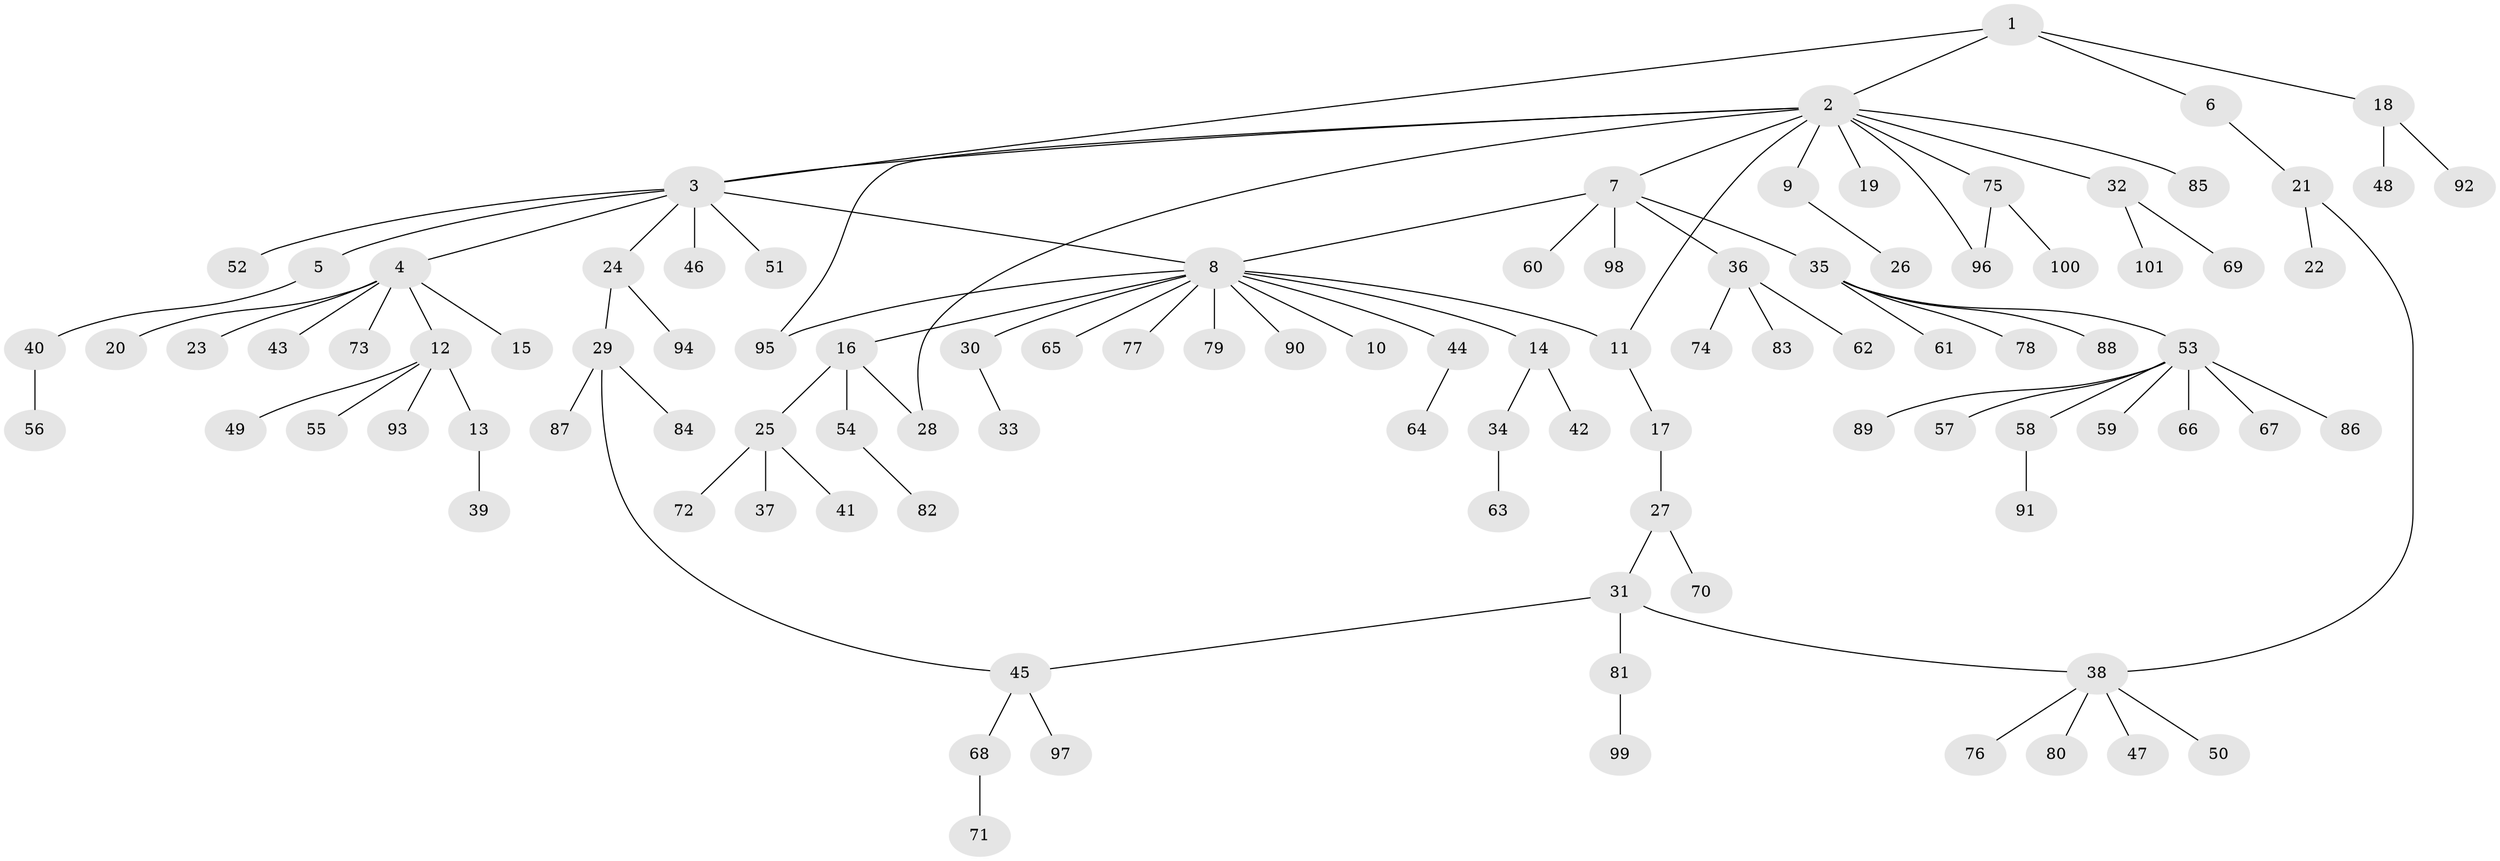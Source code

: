 // Generated by graph-tools (version 1.1) at 2025/01/03/09/25 03:01:43]
// undirected, 101 vertices, 108 edges
graph export_dot {
graph [start="1"]
  node [color=gray90,style=filled];
  1;
  2;
  3;
  4;
  5;
  6;
  7;
  8;
  9;
  10;
  11;
  12;
  13;
  14;
  15;
  16;
  17;
  18;
  19;
  20;
  21;
  22;
  23;
  24;
  25;
  26;
  27;
  28;
  29;
  30;
  31;
  32;
  33;
  34;
  35;
  36;
  37;
  38;
  39;
  40;
  41;
  42;
  43;
  44;
  45;
  46;
  47;
  48;
  49;
  50;
  51;
  52;
  53;
  54;
  55;
  56;
  57;
  58;
  59;
  60;
  61;
  62;
  63;
  64;
  65;
  66;
  67;
  68;
  69;
  70;
  71;
  72;
  73;
  74;
  75;
  76;
  77;
  78;
  79;
  80;
  81;
  82;
  83;
  84;
  85;
  86;
  87;
  88;
  89;
  90;
  91;
  92;
  93;
  94;
  95;
  96;
  97;
  98;
  99;
  100;
  101;
  1 -- 2;
  1 -- 3;
  1 -- 6;
  1 -- 18;
  2 -- 3;
  2 -- 7;
  2 -- 9;
  2 -- 11;
  2 -- 19;
  2 -- 28;
  2 -- 32;
  2 -- 75;
  2 -- 85;
  2 -- 95;
  2 -- 96;
  3 -- 4;
  3 -- 5;
  3 -- 8;
  3 -- 24;
  3 -- 46;
  3 -- 51;
  3 -- 52;
  4 -- 12;
  4 -- 15;
  4 -- 20;
  4 -- 23;
  4 -- 43;
  4 -- 73;
  5 -- 40;
  6 -- 21;
  7 -- 8;
  7 -- 35;
  7 -- 36;
  7 -- 60;
  7 -- 98;
  8 -- 10;
  8 -- 11;
  8 -- 14;
  8 -- 16;
  8 -- 30;
  8 -- 44;
  8 -- 65;
  8 -- 77;
  8 -- 79;
  8 -- 90;
  8 -- 95;
  9 -- 26;
  11 -- 17;
  12 -- 13;
  12 -- 49;
  12 -- 55;
  12 -- 93;
  13 -- 39;
  14 -- 34;
  14 -- 42;
  16 -- 25;
  16 -- 28;
  16 -- 54;
  17 -- 27;
  18 -- 48;
  18 -- 92;
  21 -- 22;
  21 -- 38;
  24 -- 29;
  24 -- 94;
  25 -- 37;
  25 -- 41;
  25 -- 72;
  27 -- 31;
  27 -- 70;
  29 -- 45;
  29 -- 84;
  29 -- 87;
  30 -- 33;
  31 -- 38;
  31 -- 45;
  31 -- 81;
  32 -- 69;
  32 -- 101;
  34 -- 63;
  35 -- 53;
  35 -- 61;
  35 -- 78;
  35 -- 88;
  36 -- 62;
  36 -- 74;
  36 -- 83;
  38 -- 47;
  38 -- 50;
  38 -- 76;
  38 -- 80;
  40 -- 56;
  44 -- 64;
  45 -- 68;
  45 -- 97;
  53 -- 57;
  53 -- 58;
  53 -- 59;
  53 -- 66;
  53 -- 67;
  53 -- 86;
  53 -- 89;
  54 -- 82;
  58 -- 91;
  68 -- 71;
  75 -- 96;
  75 -- 100;
  81 -- 99;
}
